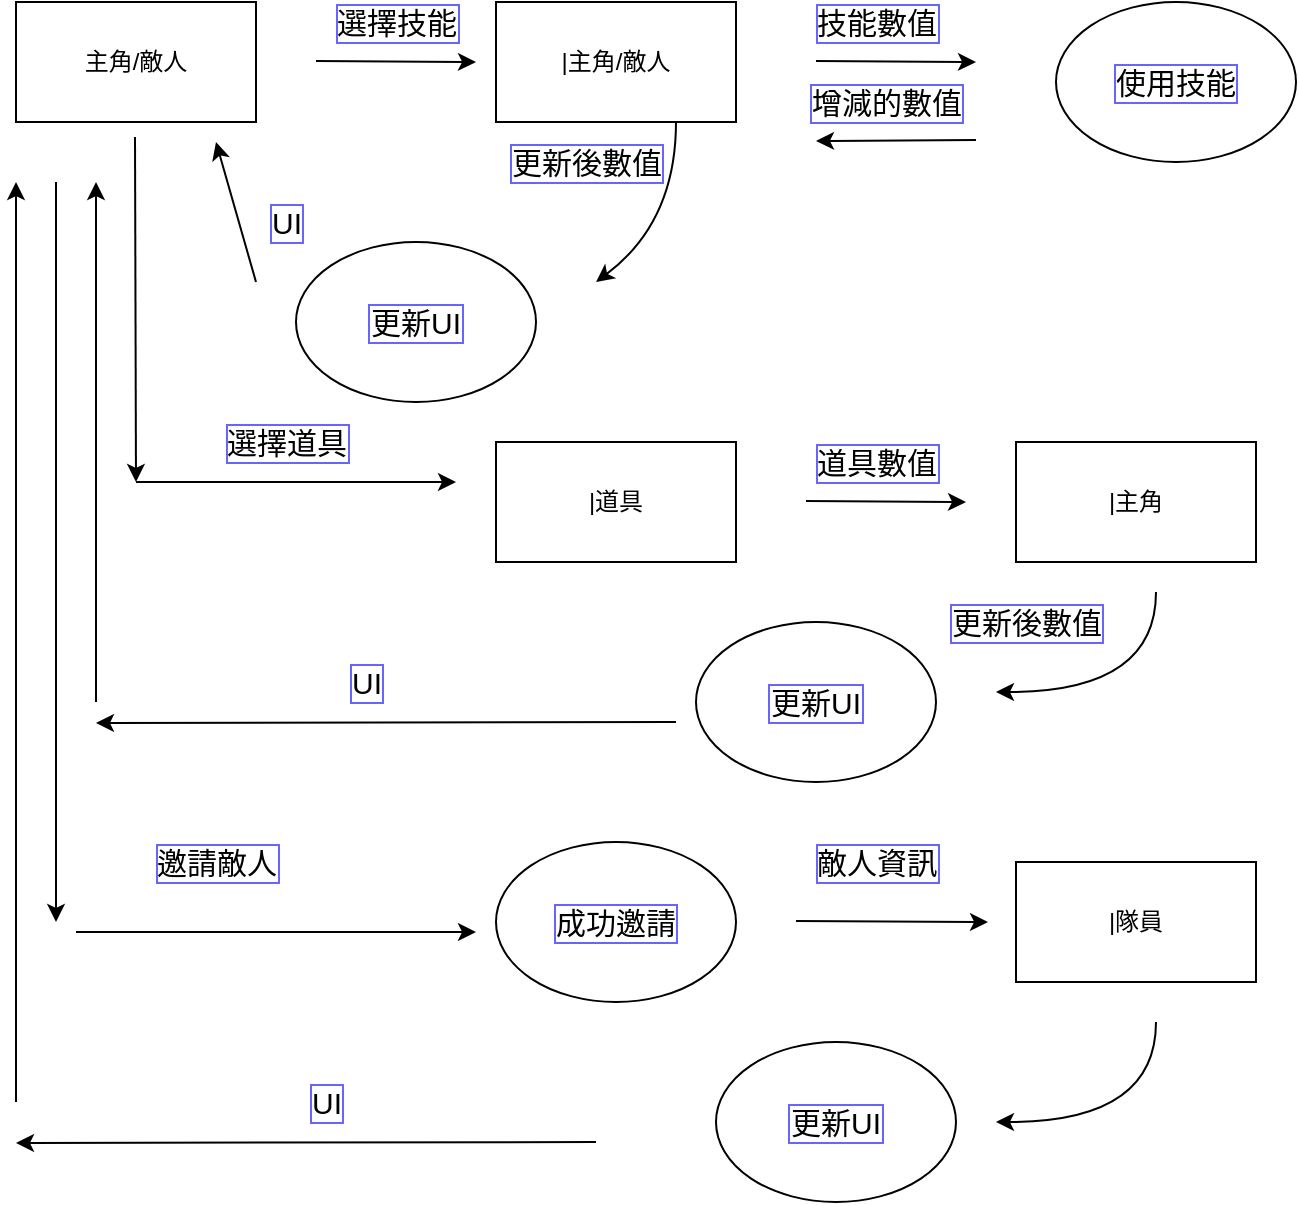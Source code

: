 <mxfile version="18.1.2" type="github">
  <diagram id="C5RBs43oDa-KdzZeNtuy" name="Page-1">
    <mxGraphModel dx="1350" dy="805" grid="1" gridSize="10" guides="1" tooltips="1" connect="1" arrows="1" fold="1" page="1" pageScale="1" pageWidth="827" pageHeight="1169" math="0" shadow="0">
      <root>
        <mxCell id="WIyWlLk6GJQsqaUBKTNV-0" />
        <mxCell id="WIyWlLk6GJQsqaUBKTNV-1" parent="WIyWlLk6GJQsqaUBKTNV-0" />
        <mxCell id="sqbIsw3hlbKRLwTeyo-x-0" value="主角/敵人" style="rounded=0;whiteSpace=wrap;html=1;" vertex="1" parent="WIyWlLk6GJQsqaUBKTNV-1">
          <mxGeometry x="40" y="120" width="120" height="60" as="geometry" />
        </mxCell>
        <mxCell id="sqbIsw3hlbKRLwTeyo-x-7" value="" style="endArrow=classic;html=1;rounded=0;" edge="1" parent="WIyWlLk6GJQsqaUBKTNV-1">
          <mxGeometry width="50" height="50" relative="1" as="geometry">
            <mxPoint x="190" y="149.5" as="sourcePoint" />
            <mxPoint x="270" y="150" as="targetPoint" />
          </mxGeometry>
        </mxCell>
        <mxCell id="sqbIsw3hlbKRLwTeyo-x-9" value="&lt;font style=&quot;font-size: 15px;&quot;&gt;選擇技能&lt;/font&gt;" style="text;html=1;resizable=0;autosize=1;align=center;verticalAlign=middle;points=[];fillColor=none;strokeColor=none;rounded=0;labelBackgroundColor=default;labelBorderColor=#6666FF;" vertex="1" parent="WIyWlLk6GJQsqaUBKTNV-1">
          <mxGeometry x="190" y="120" width="80" height="20" as="geometry" />
        </mxCell>
        <mxCell id="sqbIsw3hlbKRLwTeyo-x-10" value="|主角/敵人" style="rounded=0;whiteSpace=wrap;html=1;" vertex="1" parent="WIyWlLk6GJQsqaUBKTNV-1">
          <mxGeometry x="280" y="120" width="120" height="60" as="geometry" />
        </mxCell>
        <mxCell id="sqbIsw3hlbKRLwTeyo-x-12" value="" style="endArrow=classic;html=1;rounded=0;" edge="1" parent="WIyWlLk6GJQsqaUBKTNV-1">
          <mxGeometry width="50" height="50" relative="1" as="geometry">
            <mxPoint x="440" y="149.5" as="sourcePoint" />
            <mxPoint x="520" y="150" as="targetPoint" />
          </mxGeometry>
        </mxCell>
        <mxCell id="sqbIsw3hlbKRLwTeyo-x-13" value="&lt;span style=&quot;font-size: 15px;&quot;&gt;技能數值&lt;/span&gt;" style="text;html=1;resizable=0;autosize=1;align=center;verticalAlign=middle;points=[];fillColor=none;strokeColor=none;rounded=0;labelBackgroundColor=default;labelBorderColor=#6666FF;" vertex="1" parent="WIyWlLk6GJQsqaUBKTNV-1">
          <mxGeometry x="430" y="120" width="80" height="20" as="geometry" />
        </mxCell>
        <mxCell id="sqbIsw3hlbKRLwTeyo-x-14" value="" style="endArrow=classic;html=1;rounded=0;" edge="1" parent="WIyWlLk6GJQsqaUBKTNV-1">
          <mxGeometry width="50" height="50" relative="1" as="geometry">
            <mxPoint x="520" y="189" as="sourcePoint" />
            <mxPoint x="440" y="189.5" as="targetPoint" />
          </mxGeometry>
        </mxCell>
        <mxCell id="sqbIsw3hlbKRLwTeyo-x-15" value="&lt;span style=&quot;font-size: 15px;&quot;&gt;增減的數值&lt;/span&gt;" style="text;html=1;resizable=0;autosize=1;align=center;verticalAlign=middle;points=[];fillColor=none;strokeColor=none;rounded=0;labelBackgroundColor=default;labelBorderColor=#6666FF;" vertex="1" parent="WIyWlLk6GJQsqaUBKTNV-1">
          <mxGeometry x="430" y="160" width="90" height="20" as="geometry" />
        </mxCell>
        <mxCell id="sqbIsw3hlbKRLwTeyo-x-17" value="使用技能" style="ellipse;whiteSpace=wrap;html=1;labelBackgroundColor=default;labelBorderColor=#6666FF;fontSize=15;" vertex="1" parent="WIyWlLk6GJQsqaUBKTNV-1">
          <mxGeometry x="560" y="120" width="120" height="80" as="geometry" />
        </mxCell>
        <mxCell id="sqbIsw3hlbKRLwTeyo-x-18" value="" style="curved=1;endArrow=classic;html=1;rounded=0;fontSize=15;" edge="1" parent="WIyWlLk6GJQsqaUBKTNV-1">
          <mxGeometry width="50" height="50" relative="1" as="geometry">
            <mxPoint x="370" y="180" as="sourcePoint" />
            <mxPoint x="330" y="260" as="targetPoint" />
            <Array as="points">
              <mxPoint x="370" y="230" />
            </Array>
          </mxGeometry>
        </mxCell>
        <mxCell id="sqbIsw3hlbKRLwTeyo-x-20" value="更新後數值" style="text;html=1;resizable=0;autosize=1;align=center;verticalAlign=middle;points=[];fillColor=none;strokeColor=none;rounded=0;labelBackgroundColor=default;labelBorderColor=#6666FF;fontSize=15;" vertex="1" parent="WIyWlLk6GJQsqaUBKTNV-1">
          <mxGeometry x="280" y="190" width="90" height="20" as="geometry" />
        </mxCell>
        <mxCell id="sqbIsw3hlbKRLwTeyo-x-21" value="更新UI" style="ellipse;whiteSpace=wrap;html=1;labelBackgroundColor=default;labelBorderColor=#6666FF;fontSize=15;" vertex="1" parent="WIyWlLk6GJQsqaUBKTNV-1">
          <mxGeometry x="180" y="240" width="120" height="80" as="geometry" />
        </mxCell>
        <mxCell id="sqbIsw3hlbKRLwTeyo-x-22" value="" style="endArrow=classic;html=1;rounded=0;fontSize=15;" edge="1" parent="WIyWlLk6GJQsqaUBKTNV-1">
          <mxGeometry width="50" height="50" relative="1" as="geometry">
            <mxPoint x="160" y="260" as="sourcePoint" />
            <mxPoint x="140" y="190" as="targetPoint" />
          </mxGeometry>
        </mxCell>
        <mxCell id="sqbIsw3hlbKRLwTeyo-x-23" value="UI" style="text;html=1;resizable=0;autosize=1;align=center;verticalAlign=middle;points=[];fillColor=none;strokeColor=none;rounded=0;labelBackgroundColor=default;labelBorderColor=#6666FF;fontSize=15;" vertex="1" parent="WIyWlLk6GJQsqaUBKTNV-1">
          <mxGeometry x="160" y="220" width="30" height="20" as="geometry" />
        </mxCell>
        <mxCell id="sqbIsw3hlbKRLwTeyo-x-24" value="" style="endArrow=classic;html=1;rounded=0;fontSize=15;" edge="1" parent="WIyWlLk6GJQsqaUBKTNV-1">
          <mxGeometry width="50" height="50" relative="1" as="geometry">
            <mxPoint x="99.5" y="187.5" as="sourcePoint" />
            <mxPoint x="100" y="360" as="targetPoint" />
          </mxGeometry>
        </mxCell>
        <mxCell id="sqbIsw3hlbKRLwTeyo-x-25" value="" style="endArrow=classic;html=1;rounded=0;fontSize=15;" edge="1" parent="WIyWlLk6GJQsqaUBKTNV-1">
          <mxGeometry width="50" height="50" relative="1" as="geometry">
            <mxPoint x="100" y="360" as="sourcePoint" />
            <mxPoint x="260" y="360" as="targetPoint" />
          </mxGeometry>
        </mxCell>
        <mxCell id="sqbIsw3hlbKRLwTeyo-x-26" value="&lt;font style=&quot;font-size: 15px;&quot;&gt;選擇道具&lt;/font&gt;" style="text;html=1;resizable=0;autosize=1;align=center;verticalAlign=middle;points=[];fillColor=none;strokeColor=none;rounded=0;labelBackgroundColor=default;labelBorderColor=#6666FF;" vertex="1" parent="WIyWlLk6GJQsqaUBKTNV-1">
          <mxGeometry x="135" y="330" width="80" height="20" as="geometry" />
        </mxCell>
        <mxCell id="sqbIsw3hlbKRLwTeyo-x-27" value="|道具" style="rounded=0;whiteSpace=wrap;html=1;" vertex="1" parent="WIyWlLk6GJQsqaUBKTNV-1">
          <mxGeometry x="280" y="340" width="120" height="60" as="geometry" />
        </mxCell>
        <mxCell id="sqbIsw3hlbKRLwTeyo-x-28" value="" style="endArrow=classic;html=1;rounded=0;" edge="1" parent="WIyWlLk6GJQsqaUBKTNV-1">
          <mxGeometry width="50" height="50" relative="1" as="geometry">
            <mxPoint x="435" y="369.5" as="sourcePoint" />
            <mxPoint x="515" y="370" as="targetPoint" />
          </mxGeometry>
        </mxCell>
        <mxCell id="sqbIsw3hlbKRLwTeyo-x-29" value="&lt;span style=&quot;font-size: 15px;&quot;&gt;道具數值&lt;/span&gt;" style="text;html=1;resizable=0;autosize=1;align=center;verticalAlign=middle;points=[];fillColor=none;strokeColor=none;rounded=0;labelBackgroundColor=default;labelBorderColor=#6666FF;" vertex="1" parent="WIyWlLk6GJQsqaUBKTNV-1">
          <mxGeometry x="430" y="340" width="80" height="20" as="geometry" />
        </mxCell>
        <mxCell id="sqbIsw3hlbKRLwTeyo-x-30" value="|主角" style="rounded=0;whiteSpace=wrap;html=1;" vertex="1" parent="WIyWlLk6GJQsqaUBKTNV-1">
          <mxGeometry x="540" y="340" width="120" height="60" as="geometry" />
        </mxCell>
        <mxCell id="sqbIsw3hlbKRLwTeyo-x-31" value="" style="curved=1;endArrow=classic;html=1;rounded=0;fontSize=15;" edge="1" parent="WIyWlLk6GJQsqaUBKTNV-1">
          <mxGeometry width="50" height="50" relative="1" as="geometry">
            <mxPoint x="610" y="630" as="sourcePoint" />
            <mxPoint x="530" y="680" as="targetPoint" />
            <Array as="points">
              <mxPoint x="610" y="680" />
            </Array>
          </mxGeometry>
        </mxCell>
        <mxCell id="sqbIsw3hlbKRLwTeyo-x-32" value="更新UI" style="ellipse;whiteSpace=wrap;html=1;labelBackgroundColor=default;labelBorderColor=#6666FF;fontSize=15;" vertex="1" parent="WIyWlLk6GJQsqaUBKTNV-1">
          <mxGeometry x="380" y="430" width="120" height="80" as="geometry" />
        </mxCell>
        <mxCell id="sqbIsw3hlbKRLwTeyo-x-33" value="更新後數值" style="text;html=1;resizable=0;autosize=1;align=center;verticalAlign=middle;points=[];fillColor=none;strokeColor=none;rounded=0;labelBackgroundColor=default;labelBorderColor=#6666FF;fontSize=15;" vertex="1" parent="WIyWlLk6GJQsqaUBKTNV-1">
          <mxGeometry x="500" y="420" width="90" height="20" as="geometry" />
        </mxCell>
        <mxCell id="sqbIsw3hlbKRLwTeyo-x-35" value="" style="endArrow=classic;html=1;rounded=0;fontSize=15;" edge="1" parent="WIyWlLk6GJQsqaUBKTNV-1">
          <mxGeometry width="50" height="50" relative="1" as="geometry">
            <mxPoint x="370" y="480" as="sourcePoint" />
            <mxPoint x="80" y="480.5" as="targetPoint" />
          </mxGeometry>
        </mxCell>
        <mxCell id="sqbIsw3hlbKRLwTeyo-x-36" value="" style="endArrow=classic;html=1;rounded=0;fontSize=15;" edge="1" parent="WIyWlLk6GJQsqaUBKTNV-1">
          <mxGeometry width="50" height="50" relative="1" as="geometry">
            <mxPoint x="80" y="470" as="sourcePoint" />
            <mxPoint x="80" y="210" as="targetPoint" />
          </mxGeometry>
        </mxCell>
        <mxCell id="sqbIsw3hlbKRLwTeyo-x-37" value="UI" style="text;html=1;resizable=0;autosize=1;align=center;verticalAlign=middle;points=[];fillColor=none;strokeColor=none;rounded=0;labelBackgroundColor=default;labelBorderColor=#6666FF;fontSize=15;" vertex="1" parent="WIyWlLk6GJQsqaUBKTNV-1">
          <mxGeometry x="200" y="450" width="30" height="20" as="geometry" />
        </mxCell>
        <mxCell id="sqbIsw3hlbKRLwTeyo-x-38" value="" style="endArrow=classic;html=1;rounded=0;fontSize=15;" edge="1" parent="WIyWlLk6GJQsqaUBKTNV-1">
          <mxGeometry width="50" height="50" relative="1" as="geometry">
            <mxPoint x="60" y="210" as="sourcePoint" />
            <mxPoint x="60" y="580" as="targetPoint" />
          </mxGeometry>
        </mxCell>
        <mxCell id="sqbIsw3hlbKRLwTeyo-x-39" value="" style="endArrow=classic;html=1;rounded=0;fontSize=15;" edge="1" parent="WIyWlLk6GJQsqaUBKTNV-1">
          <mxGeometry width="50" height="50" relative="1" as="geometry">
            <mxPoint x="70" y="585" as="sourcePoint" />
            <mxPoint x="270" y="585" as="targetPoint" />
          </mxGeometry>
        </mxCell>
        <mxCell id="sqbIsw3hlbKRLwTeyo-x-40" value="&lt;span style=&quot;font-size: 15px;&quot;&gt;邀請敵人&lt;/span&gt;" style="text;html=1;resizable=0;autosize=1;align=center;verticalAlign=middle;points=[];fillColor=none;strokeColor=none;rounded=0;labelBackgroundColor=default;labelBorderColor=#6666FF;" vertex="1" parent="WIyWlLk6GJQsqaUBKTNV-1">
          <mxGeometry x="100" y="540" width="80" height="20" as="geometry" />
        </mxCell>
        <mxCell id="sqbIsw3hlbKRLwTeyo-x-41" value="成功邀請" style="ellipse;whiteSpace=wrap;html=1;labelBackgroundColor=default;labelBorderColor=#6666FF;fontSize=15;" vertex="1" parent="WIyWlLk6GJQsqaUBKTNV-1">
          <mxGeometry x="280" y="540" width="120" height="80" as="geometry" />
        </mxCell>
        <mxCell id="sqbIsw3hlbKRLwTeyo-x-42" value="" style="endArrow=classic;html=1;rounded=0;fontSize=15;" edge="1" parent="WIyWlLk6GJQsqaUBKTNV-1">
          <mxGeometry width="50" height="50" relative="1" as="geometry">
            <mxPoint x="430" y="579.5" as="sourcePoint" />
            <mxPoint x="526" y="580" as="targetPoint" />
          </mxGeometry>
        </mxCell>
        <mxCell id="sqbIsw3hlbKRLwTeyo-x-43" value="&lt;span style=&quot;font-size: 15px;&quot;&gt;敵人資訊&lt;/span&gt;" style="text;html=1;resizable=0;autosize=1;align=center;verticalAlign=middle;points=[];fillColor=none;strokeColor=none;rounded=0;labelBackgroundColor=default;labelBorderColor=#6666FF;" vertex="1" parent="WIyWlLk6GJQsqaUBKTNV-1">
          <mxGeometry x="430" y="540" width="80" height="20" as="geometry" />
        </mxCell>
        <mxCell id="sqbIsw3hlbKRLwTeyo-x-44" value="|隊員" style="rounded=0;whiteSpace=wrap;html=1;" vertex="1" parent="WIyWlLk6GJQsqaUBKTNV-1">
          <mxGeometry x="540" y="550" width="120" height="60" as="geometry" />
        </mxCell>
        <mxCell id="sqbIsw3hlbKRLwTeyo-x-45" value="更新UI" style="ellipse;whiteSpace=wrap;html=1;labelBackgroundColor=default;labelBorderColor=#6666FF;fontSize=15;" vertex="1" parent="WIyWlLk6GJQsqaUBKTNV-1">
          <mxGeometry x="390" y="640" width="120" height="80" as="geometry" />
        </mxCell>
        <mxCell id="sqbIsw3hlbKRLwTeyo-x-46" value="" style="curved=1;endArrow=classic;html=1;rounded=0;fontSize=15;" edge="1" parent="WIyWlLk6GJQsqaUBKTNV-1">
          <mxGeometry width="50" height="50" relative="1" as="geometry">
            <mxPoint x="610" y="415" as="sourcePoint" />
            <mxPoint x="530" y="465" as="targetPoint" />
            <Array as="points">
              <mxPoint x="610" y="465" />
            </Array>
          </mxGeometry>
        </mxCell>
        <mxCell id="sqbIsw3hlbKRLwTeyo-x-47" value="" style="endArrow=classic;html=1;rounded=0;fontSize=15;" edge="1" parent="WIyWlLk6GJQsqaUBKTNV-1">
          <mxGeometry width="50" height="50" relative="1" as="geometry">
            <mxPoint x="330" y="690" as="sourcePoint" />
            <mxPoint x="40" y="690.5" as="targetPoint" />
          </mxGeometry>
        </mxCell>
        <mxCell id="sqbIsw3hlbKRLwTeyo-x-48" value="" style="endArrow=classic;html=1;rounded=0;fontSize=15;" edge="1" parent="WIyWlLk6GJQsqaUBKTNV-1">
          <mxGeometry width="50" height="50" relative="1" as="geometry">
            <mxPoint x="40" y="670" as="sourcePoint" />
            <mxPoint x="40" y="210" as="targetPoint" />
          </mxGeometry>
        </mxCell>
        <mxCell id="sqbIsw3hlbKRLwTeyo-x-49" value="UI" style="text;html=1;resizable=0;autosize=1;align=center;verticalAlign=middle;points=[];fillColor=none;strokeColor=none;rounded=0;labelBackgroundColor=default;labelBorderColor=#6666FF;fontSize=15;" vertex="1" parent="WIyWlLk6GJQsqaUBKTNV-1">
          <mxGeometry x="180" y="660" width="30" height="20" as="geometry" />
        </mxCell>
      </root>
    </mxGraphModel>
  </diagram>
</mxfile>
